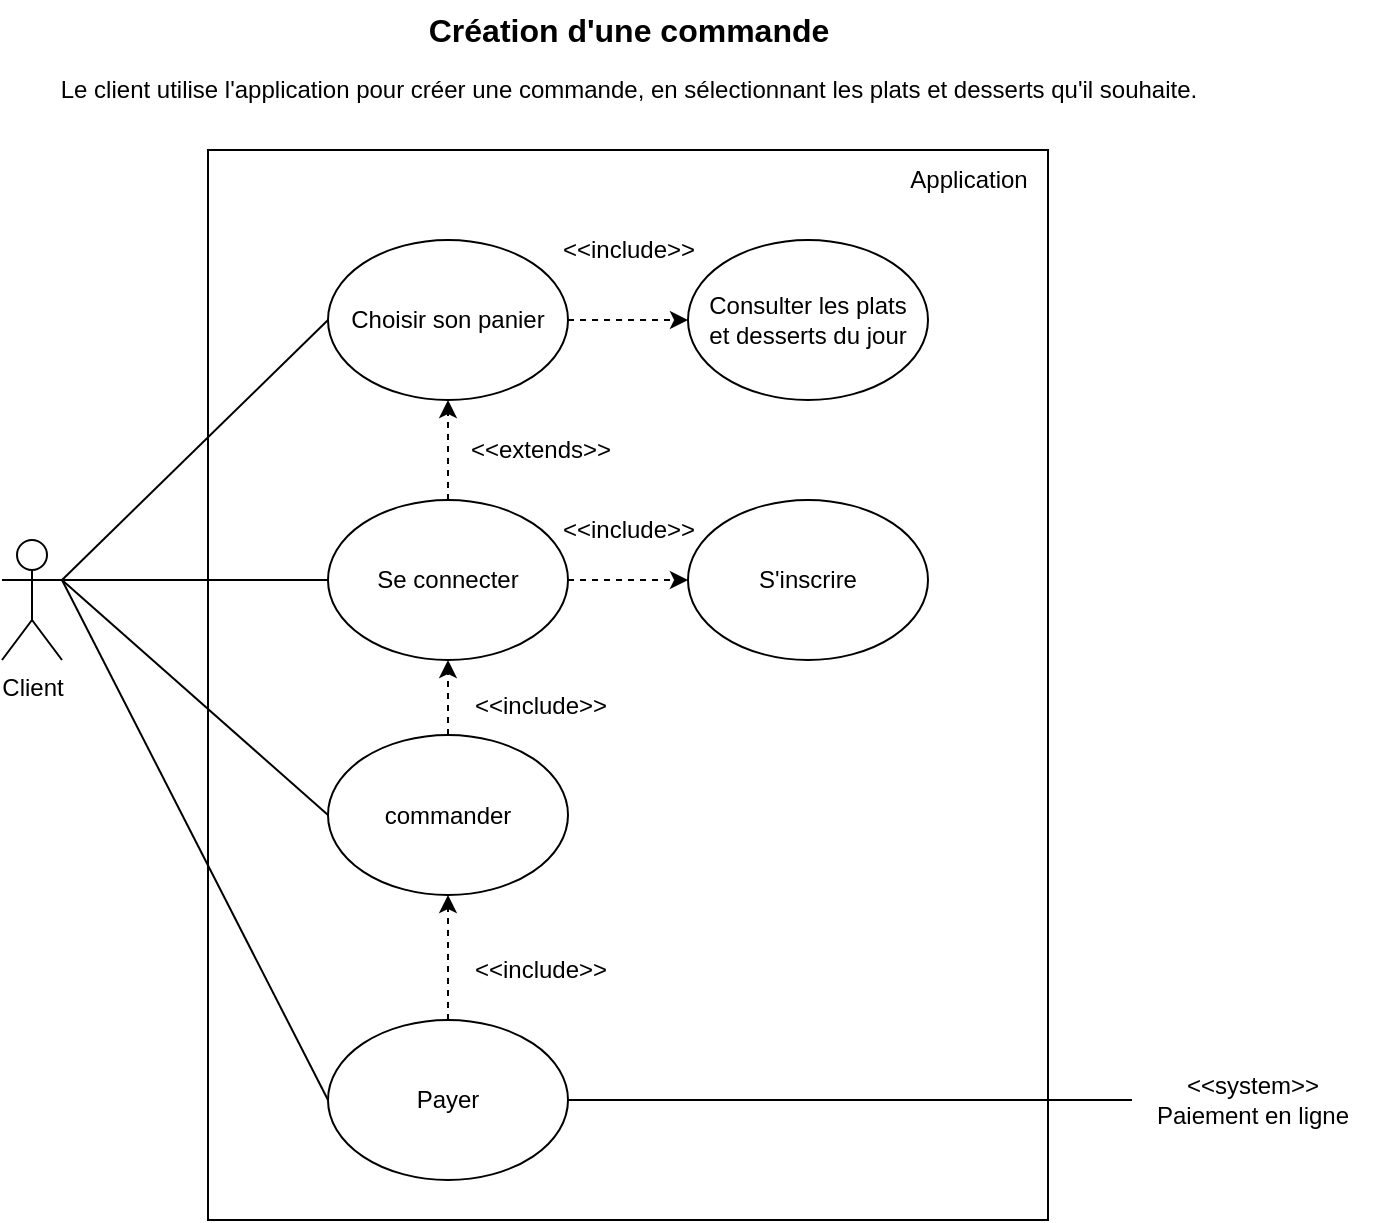 <mxfile version="21.2.8" type="device">
  <diagram name="Page-1" id="ya0CKT0qAcse2HXHP5nK">
    <mxGraphModel dx="2074" dy="1106" grid="1" gridSize="10" guides="1" tooltips="1" connect="1" arrows="1" fold="1" page="1" pageScale="1" pageWidth="827" pageHeight="1169" math="0" shadow="0">
      <root>
        <mxCell id="0" />
        <mxCell id="1" parent="0" />
        <mxCell id="TO1Vf6e0T0rvEtmI2LT_-51" value="" style="rounded=0;whiteSpace=wrap;html=1;" parent="1" vertex="1">
          <mxGeometry x="203" y="125" width="420" height="535" as="geometry" />
        </mxCell>
        <mxCell id="BEs0LTgjB942dpe1J_l7-8" style="rounded=0;orthogonalLoop=1;jettySize=auto;html=1;exitX=1;exitY=0.333;exitDx=0;exitDy=0;exitPerimeter=0;entryX=0;entryY=0.5;entryDx=0;entryDy=0;endArrow=none;endFill=0;" edge="1" parent="1" source="TO1Vf6e0T0rvEtmI2LT_-2" target="TO1Vf6e0T0rvEtmI2LT_-19">
          <mxGeometry relative="1" as="geometry" />
        </mxCell>
        <mxCell id="BEs0LTgjB942dpe1J_l7-9" style="rounded=0;orthogonalLoop=1;jettySize=auto;html=1;exitX=1;exitY=0.333;exitDx=0;exitDy=0;exitPerimeter=0;entryX=0;entryY=0.5;entryDx=0;entryDy=0;endArrow=none;endFill=0;" edge="1" parent="1" source="TO1Vf6e0T0rvEtmI2LT_-2" target="TO1Vf6e0T0rvEtmI2LT_-8">
          <mxGeometry relative="1" as="geometry" />
        </mxCell>
        <mxCell id="BEs0LTgjB942dpe1J_l7-10" style="rounded=0;orthogonalLoop=1;jettySize=auto;html=1;exitX=1;exitY=0.333;exitDx=0;exitDy=0;exitPerimeter=0;entryX=0;entryY=0.5;entryDx=0;entryDy=0;endArrow=none;endFill=0;" edge="1" parent="1" source="TO1Vf6e0T0rvEtmI2LT_-2" target="TO1Vf6e0T0rvEtmI2LT_-7">
          <mxGeometry relative="1" as="geometry" />
        </mxCell>
        <mxCell id="BEs0LTgjB942dpe1J_l7-11" style="rounded=0;orthogonalLoop=1;jettySize=auto;html=1;exitX=1;exitY=0.333;exitDx=0;exitDy=0;exitPerimeter=0;entryX=0;entryY=0.5;entryDx=0;entryDy=0;endArrow=none;endFill=0;" edge="1" parent="1" source="TO1Vf6e0T0rvEtmI2LT_-2" target="TO1Vf6e0T0rvEtmI2LT_-47">
          <mxGeometry relative="1" as="geometry" />
        </mxCell>
        <mxCell id="TO1Vf6e0T0rvEtmI2LT_-2" value="Client" style="shape=umlActor;verticalLabelPosition=bottom;verticalAlign=top;html=1;outlineConnect=0;" parent="1" vertex="1">
          <mxGeometry x="100" y="320" width="30" height="60" as="geometry" />
        </mxCell>
        <mxCell id="TO1Vf6e0T0rvEtmI2LT_-5" value="Création d&#39;une commande" style="text;html=1;align=center;verticalAlign=middle;resizable=0;points=[];autosize=1;strokeColor=none;fillColor=none;strokeWidth=1;fontStyle=1;fontSize=16;" parent="1" vertex="1">
          <mxGeometry x="303" y="50" width="220" height="30" as="geometry" />
        </mxCell>
        <mxCell id="TO1Vf6e0T0rvEtmI2LT_-6" value="&lt;div&gt;Consulter les plats&lt;/div&gt;&lt;div&gt;et desserts du jour&lt;/div&gt;" style="ellipse;whiteSpace=wrap;html=1;" parent="1" vertex="1">
          <mxGeometry x="443" y="170" width="120" height="80" as="geometry" />
        </mxCell>
        <mxCell id="BEs0LTgjB942dpe1J_l7-2" style="edgeStyle=orthogonalEdgeStyle;rounded=0;orthogonalLoop=1;jettySize=auto;html=1;exitX=1;exitY=0.5;exitDx=0;exitDy=0;entryX=0;entryY=0.5;entryDx=0;entryDy=0;dashed=1;" edge="1" parent="1" source="TO1Vf6e0T0rvEtmI2LT_-7" target="TO1Vf6e0T0rvEtmI2LT_-16">
          <mxGeometry relative="1" as="geometry" />
        </mxCell>
        <mxCell id="BEs0LTgjB942dpe1J_l7-19" style="edgeStyle=orthogonalEdgeStyle;rounded=0;orthogonalLoop=1;jettySize=auto;html=1;exitX=0.5;exitY=0;exitDx=0;exitDy=0;entryX=0.5;entryY=1;entryDx=0;entryDy=0;dashed=1;" edge="1" parent="1" source="TO1Vf6e0T0rvEtmI2LT_-7" target="TO1Vf6e0T0rvEtmI2LT_-47">
          <mxGeometry relative="1" as="geometry" />
        </mxCell>
        <mxCell id="TO1Vf6e0T0rvEtmI2LT_-7" value="Se connecter" style="ellipse;whiteSpace=wrap;html=1;" parent="1" vertex="1">
          <mxGeometry x="263" y="300" width="120" height="80" as="geometry" />
        </mxCell>
        <mxCell id="BEs0LTgjB942dpe1J_l7-4" style="edgeStyle=orthogonalEdgeStyle;rounded=0;orthogonalLoop=1;jettySize=auto;html=1;exitX=0.5;exitY=0;exitDx=0;exitDy=0;entryX=0.5;entryY=1;entryDx=0;entryDy=0;dashed=1;" edge="1" parent="1" source="TO1Vf6e0T0rvEtmI2LT_-8" target="TO1Vf6e0T0rvEtmI2LT_-7">
          <mxGeometry relative="1" as="geometry" />
        </mxCell>
        <mxCell id="TO1Vf6e0T0rvEtmI2LT_-8" value="commander" style="ellipse;whiteSpace=wrap;html=1;" parent="1" vertex="1">
          <mxGeometry x="263" y="417.5" width="120" height="80" as="geometry" />
        </mxCell>
        <mxCell id="TO1Vf6e0T0rvEtmI2LT_-16" value="S&#39;inscrire" style="ellipse;whiteSpace=wrap;html=1;" parent="1" vertex="1">
          <mxGeometry x="443" y="300" width="120" height="80" as="geometry" />
        </mxCell>
        <mxCell id="BEs0LTgjB942dpe1J_l7-3" style="edgeStyle=orthogonalEdgeStyle;rounded=0;orthogonalLoop=1;jettySize=auto;html=1;exitX=0.5;exitY=0;exitDx=0;exitDy=0;entryX=0.5;entryY=1;entryDx=0;entryDy=0;dashed=1;" edge="1" parent="1" source="TO1Vf6e0T0rvEtmI2LT_-19" target="TO1Vf6e0T0rvEtmI2LT_-8">
          <mxGeometry relative="1" as="geometry" />
        </mxCell>
        <mxCell id="TO1Vf6e0T0rvEtmI2LT_-19" value="Payer" style="ellipse;whiteSpace=wrap;html=1;" parent="1" vertex="1">
          <mxGeometry x="263" y="560" width="120" height="80" as="geometry" />
        </mxCell>
        <mxCell id="BEs0LTgjB942dpe1J_l7-18" style="edgeStyle=orthogonalEdgeStyle;rounded=0;orthogonalLoop=1;jettySize=auto;html=1;entryX=1;entryY=0.5;entryDx=0;entryDy=0;endArrow=none;endFill=0;" edge="1" parent="1" source="TO1Vf6e0T0rvEtmI2LT_-24" target="TO1Vf6e0T0rvEtmI2LT_-19">
          <mxGeometry relative="1" as="geometry" />
        </mxCell>
        <mxCell id="TO1Vf6e0T0rvEtmI2LT_-24" value="&lt;div&gt;&amp;lt;&amp;lt;system&amp;gt;&amp;gt;&lt;/div&gt;&lt;div&gt;Paiement en ligne&lt;br&gt;&lt;/div&gt;" style="text;html=1;align=center;verticalAlign=middle;resizable=0;points=[];autosize=1;strokeColor=none;fillColor=none;" parent="1" vertex="1">
          <mxGeometry x="665" y="580" width="120" height="40" as="geometry" />
        </mxCell>
        <mxCell id="BEs0LTgjB942dpe1J_l7-6" style="edgeStyle=orthogonalEdgeStyle;rounded=0;orthogonalLoop=1;jettySize=auto;html=1;exitX=1;exitY=0.5;exitDx=0;exitDy=0;entryX=0;entryY=0.5;entryDx=0;entryDy=0;dashed=1;" edge="1" parent="1" source="TO1Vf6e0T0rvEtmI2LT_-47" target="TO1Vf6e0T0rvEtmI2LT_-6">
          <mxGeometry relative="1" as="geometry" />
        </mxCell>
        <mxCell id="TO1Vf6e0T0rvEtmI2LT_-47" value="Choisir son panier" style="ellipse;whiteSpace=wrap;html=1;" parent="1" vertex="1">
          <mxGeometry x="263" y="170" width="120" height="80" as="geometry" />
        </mxCell>
        <mxCell id="TO1Vf6e0T0rvEtmI2LT_-52" value="Application" style="text;html=1;align=center;verticalAlign=middle;resizable=0;points=[];autosize=1;strokeColor=none;fillColor=none;" parent="1" vertex="1">
          <mxGeometry x="543" y="125" width="80" height="30" as="geometry" />
        </mxCell>
        <mxCell id="TO1Vf6e0T0rvEtmI2LT_-61" value="Le client utilise l&#39;application pour créer une commande, en sélectionnant les plats et desserts qu&#39;il souhaite." style="text;html=1;align=center;verticalAlign=middle;resizable=0;points=[];autosize=1;strokeColor=none;fillColor=none;" parent="1" vertex="1">
          <mxGeometry x="108" y="80" width="610" height="30" as="geometry" />
        </mxCell>
        <mxCell id="BEs0LTgjB942dpe1J_l7-12" value="&amp;lt;&amp;lt;include&amp;gt;&amp;gt;" style="text;html=1;align=center;verticalAlign=middle;resizable=0;points=[];autosize=1;strokeColor=none;fillColor=none;" vertex="1" parent="1">
          <mxGeometry x="368" y="300" width="90" height="30" as="geometry" />
        </mxCell>
        <mxCell id="BEs0LTgjB942dpe1J_l7-13" value="&amp;lt;&amp;lt;include&amp;gt;&amp;gt;" style="text;html=1;align=center;verticalAlign=middle;resizable=0;points=[];autosize=1;strokeColor=none;fillColor=none;" vertex="1" parent="1">
          <mxGeometry x="368" y="160" width="90" height="30" as="geometry" />
        </mxCell>
        <mxCell id="BEs0LTgjB942dpe1J_l7-14" value="&amp;lt;&amp;lt;include&amp;gt;&amp;gt;" style="text;html=1;align=center;verticalAlign=middle;resizable=0;points=[];autosize=1;strokeColor=none;fillColor=none;" vertex="1" parent="1">
          <mxGeometry x="324" y="387.5" width="90" height="30" as="geometry" />
        </mxCell>
        <mxCell id="BEs0LTgjB942dpe1J_l7-15" value="&amp;lt;&amp;lt;include&amp;gt;&amp;gt;" style="text;html=1;align=center;verticalAlign=middle;resizable=0;points=[];autosize=1;strokeColor=none;fillColor=none;" vertex="1" parent="1">
          <mxGeometry x="324" y="520" width="90" height="30" as="geometry" />
        </mxCell>
        <mxCell id="BEs0LTgjB942dpe1J_l7-20" value="&amp;lt;&amp;lt;extends&amp;gt;&amp;gt;" style="text;html=1;align=center;verticalAlign=middle;resizable=0;points=[];autosize=1;strokeColor=none;fillColor=none;" vertex="1" parent="1">
          <mxGeometry x="324" y="260" width="90" height="30" as="geometry" />
        </mxCell>
      </root>
    </mxGraphModel>
  </diagram>
</mxfile>
